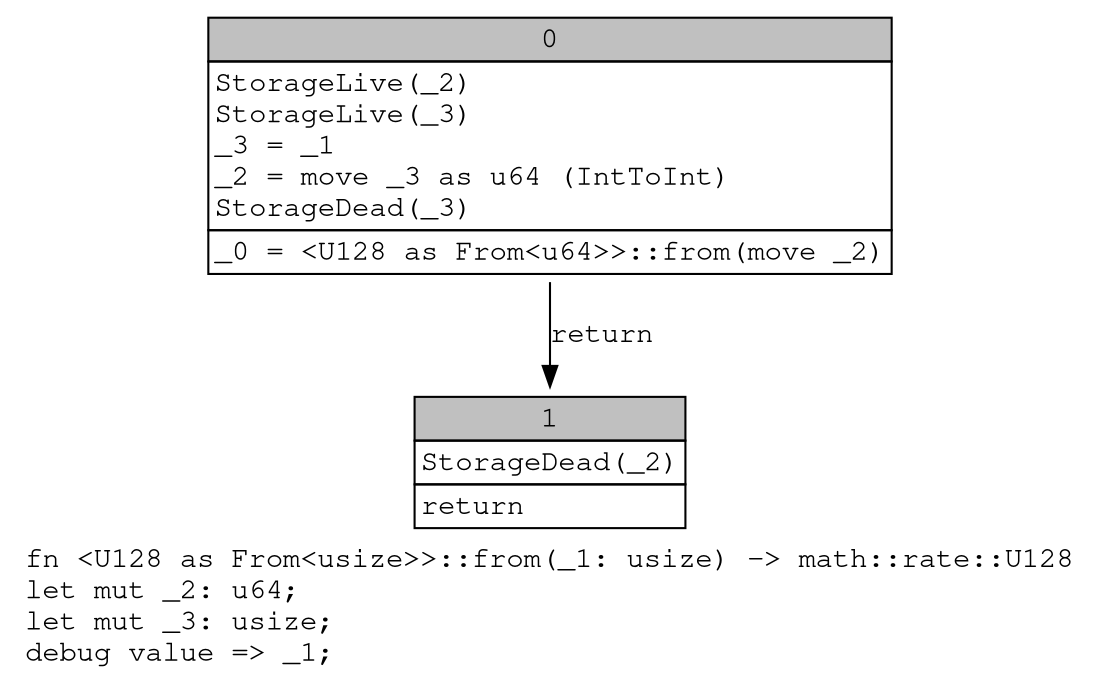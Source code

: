 digraph Mir_0_1594 {
    graph [fontname="Courier, monospace"];
    node [fontname="Courier, monospace"];
    edge [fontname="Courier, monospace"];
    label=<fn &lt;U128 as From&lt;usize&gt;&gt;::from(_1: usize) -&gt; math::rate::U128<br align="left"/>let mut _2: u64;<br align="left"/>let mut _3: usize;<br align="left"/>debug value =&gt; _1;<br align="left"/>>;
    bb0__0_1594 [shape="none", label=<<table border="0" cellborder="1" cellspacing="0"><tr><td bgcolor="gray" align="center" colspan="1">0</td></tr><tr><td align="left" balign="left">StorageLive(_2)<br/>StorageLive(_3)<br/>_3 = _1<br/>_2 = move _3 as u64 (IntToInt)<br/>StorageDead(_3)<br/></td></tr><tr><td align="left">_0 = &lt;U128 as From&lt;u64&gt;&gt;::from(move _2)</td></tr></table>>];
    bb1__0_1594 [shape="none", label=<<table border="0" cellborder="1" cellspacing="0"><tr><td bgcolor="gray" align="center" colspan="1">1</td></tr><tr><td align="left" balign="left">StorageDead(_2)<br/></td></tr><tr><td align="left">return</td></tr></table>>];
    bb0__0_1594 -> bb1__0_1594 [label="return"];
}

